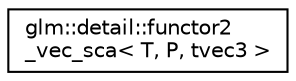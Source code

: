 digraph "Graphical Class Hierarchy"
{
  edge [fontname="Helvetica",fontsize="10",labelfontname="Helvetica",labelfontsize="10"];
  node [fontname="Helvetica",fontsize="10",shape=record];
  rankdir="LR";
  Node1 [label="glm::detail::functor2\l_vec_sca\< T, P, tvec3 \>",height=0.2,width=0.4,color="black", fillcolor="white", style="filled",URL="$structglm_1_1detail_1_1functor2__vec__sca_3_01_t_00_01_p_00_01tvec3_01_4.html"];
}

